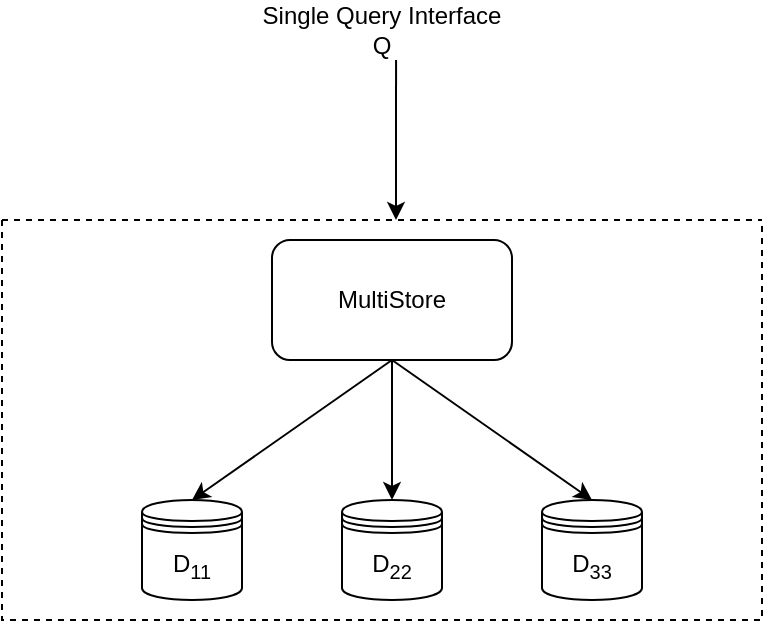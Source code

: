 <mxfile version="26.0.16" pages="3">
  <diagram name="multistore" id="DZIh1hOr0RlLYW9YiYBd">
    <mxGraphModel dx="1434" dy="797" grid="1" gridSize="10" guides="1" tooltips="1" connect="1" arrows="1" fold="1" page="1" pageScale="1" pageWidth="827" pageHeight="1169" math="0" shadow="0">
      <root>
        <mxCell id="0" />
        <mxCell id="1" parent="0" />
        <mxCell id="aA_UUMlLt1Lx7KBVaO8--1" value="D&lt;sub&gt;11&lt;/sub&gt;" style="shape=datastore;whiteSpace=wrap;html=1;" vertex="1" parent="1">
          <mxGeometry x="180" y="370" width="50" height="50" as="geometry" />
        </mxCell>
        <mxCell id="aA_UUMlLt1Lx7KBVaO8--2" value="D&lt;sub&gt;22&lt;/sub&gt;" style="shape=datastore;whiteSpace=wrap;html=1;" vertex="1" parent="1">
          <mxGeometry x="280" y="370" width="50" height="50" as="geometry" />
        </mxCell>
        <mxCell id="aA_UUMlLt1Lx7KBVaO8--3" value="D&lt;sub&gt;33&lt;/sub&gt;" style="shape=datastore;whiteSpace=wrap;html=1;" vertex="1" parent="1">
          <mxGeometry x="380" y="370" width="50" height="50" as="geometry" />
        </mxCell>
        <mxCell id="aA_UUMlLt1Lx7KBVaO8--4" value="MultiStore" style="rounded=1;whiteSpace=wrap;html=1;" vertex="1" parent="1">
          <mxGeometry x="245" y="240" width="120" height="60" as="geometry" />
        </mxCell>
        <mxCell id="aA_UUMlLt1Lx7KBVaO8--8" value="" style="endArrow=classic;html=1;rounded=0;exitX=0.5;exitY=1;exitDx=0;exitDy=0;" edge="1" parent="1" source="aA_UUMlLt1Lx7KBVaO8--4" target="aA_UUMlLt1Lx7KBVaO8--2">
          <mxGeometry width="50" height="50" relative="1" as="geometry">
            <mxPoint x="315" y="310" as="sourcePoint" />
            <mxPoint x="215" y="350" as="targetPoint" />
          </mxGeometry>
        </mxCell>
        <mxCell id="aA_UUMlLt1Lx7KBVaO8--9" value="" style="endArrow=classic;html=1;rounded=0;exitX=0.5;exitY=1;exitDx=0;exitDy=0;entryX=0.5;entryY=0;entryDx=0;entryDy=0;" edge="1" parent="1" source="aA_UUMlLt1Lx7KBVaO8--4" target="aA_UUMlLt1Lx7KBVaO8--3">
          <mxGeometry width="50" height="50" relative="1" as="geometry">
            <mxPoint x="315" y="310" as="sourcePoint" />
            <mxPoint x="215" y="350" as="targetPoint" />
          </mxGeometry>
        </mxCell>
        <mxCell id="aA_UUMlLt1Lx7KBVaO8--13" value="" style="endArrow=classic;html=1;rounded=0;exitX=0.5;exitY=1;exitDx=0;exitDy=0;entryX=0.5;entryY=0;entryDx=0;entryDy=0;" edge="1" parent="1" source="aA_UUMlLt1Lx7KBVaO8--4" target="aA_UUMlLt1Lx7KBVaO8--1">
          <mxGeometry width="50" height="50" relative="1" as="geometry">
            <mxPoint x="315" y="310" as="sourcePoint" />
            <mxPoint x="315" y="380" as="targetPoint" />
          </mxGeometry>
        </mxCell>
        <mxCell id="aA_UUMlLt1Lx7KBVaO8--21" value="" style="swimlane;startSize=0;dashed=1;" vertex="1" parent="1">
          <mxGeometry x="110" y="230" width="380" height="200" as="geometry" />
        </mxCell>
        <mxCell id="aA_UUMlLt1Lx7KBVaO8--22" value="" style="endArrow=classic;html=1;rounded=0;exitX=0.554;exitY=1;exitDx=0;exitDy=0;exitPerimeter=0;" edge="1" parent="1" source="aA_UUMlLt1Lx7KBVaO8--23">
          <mxGeometry width="50" height="50" relative="1" as="geometry">
            <mxPoint x="300" y="150" as="sourcePoint" />
            <mxPoint x="307" y="230" as="targetPoint" />
          </mxGeometry>
        </mxCell>
        <mxCell id="aA_UUMlLt1Lx7KBVaO8--23" value="Single Query Interface Q" style="text;html=1;align=center;verticalAlign=middle;whiteSpace=wrap;rounded=0;" vertex="1" parent="1">
          <mxGeometry x="235" y="120" width="130" height="30" as="geometry" />
        </mxCell>
      </root>
    </mxGraphModel>
  </diagram>
  <diagram id="lhk7mpK2bIM_U9Yz8yxY" name="polystore">
    <mxGraphModel dx="954" dy="621" grid="1" gridSize="10" guides="1" tooltips="1" connect="1" arrows="1" fold="1" page="1" pageScale="1" pageWidth="827" pageHeight="1169" math="0" shadow="0">
      <root>
        <mxCell id="0" />
        <mxCell id="1" parent="0" />
        <mxCell id="G9Ff6yw8qAi-hzXpC12S-1" value="D&lt;sub&gt;11&lt;/sub&gt;" style="shape=datastore;whiteSpace=wrap;html=1;fillColor=#f8cecc;strokeColor=#b85450;" parent="1" vertex="1">
          <mxGeometry x="180" y="370" width="50" height="50" as="geometry" />
        </mxCell>
        <mxCell id="G9Ff6yw8qAi-hzXpC12S-2" value="D&lt;sub&gt;22&lt;/sub&gt;" style="shape=datastore;whiteSpace=wrap;html=1;fillColor=#dae8fc;strokeColor=#6c8ebf;" parent="1" vertex="1">
          <mxGeometry x="280" y="370" width="50" height="50" as="geometry" />
        </mxCell>
        <mxCell id="G9Ff6yw8qAi-hzXpC12S-3" value="D&lt;sub&gt;33&lt;/sub&gt;" style="shape=datastore;whiteSpace=wrap;html=1;fillColor=#f5f5f5;fontColor=#333333;strokeColor=#666666;" parent="1" vertex="1">
          <mxGeometry x="380" y="370" width="50" height="50" as="geometry" />
        </mxCell>
        <mxCell id="G9Ff6yw8qAi-hzXpC12S-4" value="Polystore" style="rounded=1;whiteSpace=wrap;html=1;" parent="1" vertex="1">
          <mxGeometry x="245" y="240" width="120" height="60" as="geometry" />
        </mxCell>
        <mxCell id="G9Ff6yw8qAi-hzXpC12S-5" value="" style="endArrow=classic;html=1;rounded=0;exitX=0.5;exitY=1;exitDx=0;exitDy=0;fillColor=#dae8fc;strokeColor=#6c8ebf;" parent="1" source="G9Ff6yw8qAi-hzXpC12S-4" target="G9Ff6yw8qAi-hzXpC12S-2" edge="1">
          <mxGeometry width="50" height="50" relative="1" as="geometry">
            <mxPoint x="315" y="310" as="sourcePoint" />
            <mxPoint x="215" y="350" as="targetPoint" />
          </mxGeometry>
        </mxCell>
        <mxCell id="G9Ff6yw8qAi-hzXpC12S-6" value="" style="endArrow=classic;html=1;rounded=0;exitX=0.5;exitY=1;exitDx=0;exitDy=0;entryX=0.5;entryY=0;entryDx=0;entryDy=0;fillColor=#f5f5f5;strokeColor=#666666;" parent="1" source="G9Ff6yw8qAi-hzXpC12S-4" target="G9Ff6yw8qAi-hzXpC12S-3" edge="1">
          <mxGeometry width="50" height="50" relative="1" as="geometry">
            <mxPoint x="315" y="310" as="sourcePoint" />
            <mxPoint x="215" y="350" as="targetPoint" />
          </mxGeometry>
        </mxCell>
        <mxCell id="G9Ff6yw8qAi-hzXpC12S-7" value="" style="endArrow=classic;html=1;rounded=0;exitX=0.5;exitY=1;exitDx=0;exitDy=0;entryX=0.5;entryY=0;entryDx=0;entryDy=0;fillColor=#f8cecc;strokeColor=#b85450;" parent="1" source="G9Ff6yw8qAi-hzXpC12S-4" target="G9Ff6yw8qAi-hzXpC12S-1" edge="1">
          <mxGeometry width="50" height="50" relative="1" as="geometry">
            <mxPoint x="315" y="310" as="sourcePoint" />
            <mxPoint x="315" y="380" as="targetPoint" />
          </mxGeometry>
        </mxCell>
        <mxCell id="G9Ff6yw8qAi-hzXpC12S-8" value="" style="swimlane;startSize=0;dashed=1;" parent="1" vertex="1">
          <mxGeometry x="110" y="230" width="380" height="200" as="geometry" />
        </mxCell>
        <mxCell id="G9Ff6yw8qAi-hzXpC12S-9" value="" style="endArrow=classic;html=1;rounded=0;exitX=0.554;exitY=1;exitDx=0;exitDy=0;exitPerimeter=0;fillColor=#dae8fc;strokeColor=#6c8ebf;" parent="1" source="G9Ff6yw8qAi-hzXpC12S-10" edge="1">
          <mxGeometry width="50" height="50" relative="1" as="geometry">
            <mxPoint x="300" y="150" as="sourcePoint" />
            <mxPoint x="307" y="230" as="targetPoint" />
          </mxGeometry>
        </mxCell>
        <mxCell id="G9Ff6yw8qAi-hzXpC12S-10" value="Single Query Interface Q&lt;sub&gt;2&lt;/sub&gt;" style="text;html=1;align=center;verticalAlign=middle;whiteSpace=wrap;rounded=0;" parent="1" vertex="1">
          <mxGeometry x="235" y="120" width="130" height="30" as="geometry" />
        </mxCell>
        <mxCell id="G9Ff6yw8qAi-hzXpC12S-11" value="Single Query Interface Q&lt;sub&gt;1&lt;/sub&gt;" style="text;html=1;align=center;verticalAlign=middle;whiteSpace=wrap;rounded=0;" parent="1" vertex="1">
          <mxGeometry x="80" y="120" width="130" height="30" as="geometry" />
        </mxCell>
        <mxCell id="G9Ff6yw8qAi-hzXpC12S-12" value="Single Query Interface Q&lt;sub&gt;3&lt;/sub&gt;" style="text;html=1;align=center;verticalAlign=middle;whiteSpace=wrap;rounded=0;" parent="1" vertex="1">
          <mxGeometry x="400" y="120" width="130" height="30" as="geometry" />
        </mxCell>
        <mxCell id="G9Ff6yw8qAi-hzXpC12S-13" value="" style="endArrow=classic;html=1;rounded=0;exitX=0.5;exitY=1;exitDx=0;exitDy=0;entryX=0.5;entryY=0;entryDx=0;entryDy=0;fillColor=#f8cecc;strokeColor=#b85450;" parent="1" source="G9Ff6yw8qAi-hzXpC12S-11" target="G9Ff6yw8qAi-hzXpC12S-8" edge="1">
          <mxGeometry width="50" height="50" relative="1" as="geometry">
            <mxPoint x="390" y="430" as="sourcePoint" />
            <mxPoint x="440" y="380" as="targetPoint" />
          </mxGeometry>
        </mxCell>
        <mxCell id="G9Ff6yw8qAi-hzXpC12S-14" value="" style="endArrow=classic;html=1;rounded=0;exitX=0.5;exitY=1;exitDx=0;exitDy=0;fillColor=#f5f5f5;strokeColor=#666666;" parent="1" source="G9Ff6yw8qAi-hzXpC12S-12" edge="1">
          <mxGeometry width="50" height="50" relative="1" as="geometry">
            <mxPoint x="155" y="160" as="sourcePoint" />
            <mxPoint x="310" y="230" as="targetPoint" />
          </mxGeometry>
        </mxCell>
      </root>
    </mxGraphModel>
  </diagram>
  <diagram id="udVH1f-D_h_aseFdo2lt" name="architecture">
    <mxGraphModel dx="954" dy="674" grid="1" gridSize="10" guides="1" tooltips="1" connect="1" arrows="1" fold="1" page="1" pageScale="1" pageWidth="827" pageHeight="1169" math="0" shadow="0">
      <root>
        <mxCell id="0" />
        <mxCell id="1" parent="0" />
        <mxCell id="3KxeUDT5zALbC6nW0B35-22" style="edgeStyle=orthogonalEdgeStyle;rounded=0;orthogonalLoop=1;jettySize=auto;html=1;entryX=0.5;entryY=0;entryDx=0;entryDy=0;fillColor=#dae8fc;strokeColor=#6c8ebf;" edge="1" parent="1" source="3KxeUDT5zALbC6nW0B35-1" target="3KxeUDT5zALbC6nW0B35-2">
          <mxGeometry relative="1" as="geometry" />
        </mxCell>
        <mxCell id="3KxeUDT5zALbC6nW0B35-1" value="Dataset Analyzer" style="rounded=0;whiteSpace=wrap;html=1;fillColor=#dae8fc;strokeColor=#6c8ebf;" vertex="1" parent="1">
          <mxGeometry x="120" y="150" width="120" height="60" as="geometry" />
        </mxCell>
        <mxCell id="3KxeUDT5zALbC6nW0B35-13" style="edgeStyle=orthogonalEdgeStyle;rounded=0;orthogonalLoop=1;jettySize=auto;html=1;entryX=0;entryY=0.5;entryDx=0;entryDy=0;exitX=0.5;exitY=1;exitDx=0;exitDy=0;fillColor=#dae8fc;strokeColor=#6c8ebf;" edge="1" parent="1" source="3KxeUDT5zALbC6nW0B35-2" target="3KxeUDT5zALbC6nW0B35-8">
          <mxGeometry relative="1" as="geometry" />
        </mxCell>
        <mxCell id="3KxeUDT5zALbC6nW0B35-2" value="Feature Extraction" style="rounded=0;whiteSpace=wrap;html=1;fillColor=#dae8fc;strokeColor=#6c8ebf;" vertex="1" parent="1">
          <mxGeometry x="120" y="270" width="120" height="60" as="geometry" />
        </mxCell>
        <mxCell id="3KxeUDT5zALbC6nW0B35-5" value="" style="edgeStyle=orthogonalEdgeStyle;rounded=0;orthogonalLoop=1;jettySize=auto;html=1;fillColor=#ffe6cc;strokeColor=#d79b00;" edge="1" parent="1" source="3KxeUDT5zALbC6nW0B35-3" target="3KxeUDT5zALbC6nW0B35-4">
          <mxGeometry relative="1" as="geometry" />
        </mxCell>
        <mxCell id="3KxeUDT5zALbC6nW0B35-3" value="Datastore Analyzer" style="rounded=0;whiteSpace=wrap;html=1;fillColor=#ffe6cc;strokeColor=#d79b00;" vertex="1" parent="1">
          <mxGeometry x="320" y="150" width="120" height="60" as="geometry" />
        </mxCell>
        <mxCell id="3KxeUDT5zALbC6nW0B35-9" value="" style="edgeStyle=orthogonalEdgeStyle;rounded=0;orthogonalLoop=1;jettySize=auto;html=1;fillColor=#ffe6cc;strokeColor=#d79b00;" edge="1" parent="1" source="3KxeUDT5zALbC6nW0B35-4" target="3KxeUDT5zALbC6nW0B35-8">
          <mxGeometry relative="1" as="geometry" />
        </mxCell>
        <mxCell id="3KxeUDT5zALbC6nW0B35-4" value="Capability Profiling" style="rounded=0;whiteSpace=wrap;html=1;fillColor=#ffe6cc;strokeColor=#d79b00;" vertex="1" parent="1">
          <mxGeometry x="320" y="270" width="120" height="60" as="geometry" />
        </mxCell>
        <mxCell id="3KxeUDT5zALbC6nW0B35-25" style="edgeStyle=orthogonalEdgeStyle;rounded=0;orthogonalLoop=1;jettySize=auto;html=1;entryX=0.5;entryY=0;entryDx=0;entryDy=0;fillColor=#f8cecc;strokeColor=#b85450;" edge="1" parent="1" source="3KxeUDT5zALbC6nW0B35-6" target="3KxeUDT5zALbC6nW0B35-7">
          <mxGeometry relative="1" as="geometry" />
        </mxCell>
        <mxCell id="3KxeUDT5zALbC6nW0B35-6" value="Performance Metrics" style="rounded=0;whiteSpace=wrap;html=1;fillColor=#f8cecc;strokeColor=#b85450;" vertex="1" parent="1">
          <mxGeometry x="520" y="150" width="120" height="60" as="geometry" />
        </mxCell>
        <mxCell id="3KxeUDT5zALbC6nW0B35-12" style="edgeStyle=orthogonalEdgeStyle;rounded=0;orthogonalLoop=1;jettySize=auto;html=1;entryX=1;entryY=0.5;entryDx=0;entryDy=0;exitX=0.5;exitY=1;exitDx=0;exitDy=0;fillColor=#f8cecc;strokeColor=#b85450;" edge="1" parent="1" source="3KxeUDT5zALbC6nW0B35-7" target="3KxeUDT5zALbC6nW0B35-8">
          <mxGeometry relative="1" as="geometry" />
        </mxCell>
        <mxCell id="3KxeUDT5zALbC6nW0B35-7" value="Reassignment Trigger" style="rounded=0;whiteSpace=wrap;html=1;fillColor=#f8cecc;strokeColor=#b85450;" vertex="1" parent="1">
          <mxGeometry x="520" y="270" width="120" height="60" as="geometry" />
        </mxCell>
        <mxCell id="3KxeUDT5zALbC6nW0B35-17" style="edgeStyle=orthogonalEdgeStyle;rounded=0;orthogonalLoop=1;jettySize=auto;html=1;entryX=0.5;entryY=0;entryDx=0;entryDy=0;" edge="1" parent="1" source="3KxeUDT5zALbC6nW0B35-8" target="3KxeUDT5zALbC6nW0B35-14">
          <mxGeometry relative="1" as="geometry" />
        </mxCell>
        <mxCell id="3KxeUDT5zALbC6nW0B35-8" value="AI Matching&amp;nbsp;&lt;div&gt;Engine&lt;/div&gt;" style="rounded=0;whiteSpace=wrap;html=1;" vertex="1" parent="1">
          <mxGeometry x="320" y="390" width="120" height="60" as="geometry" />
        </mxCell>
        <mxCell id="3KxeUDT5zALbC6nW0B35-18" style="edgeStyle=orthogonalEdgeStyle;rounded=0;orthogonalLoop=1;jettySize=auto;html=1;entryX=0.5;entryY=0;entryDx=0;entryDy=0;" edge="1" parent="1" source="3KxeUDT5zALbC6nW0B35-14" target="3KxeUDT5zALbC6nW0B35-15">
          <mxGeometry relative="1" as="geometry" />
        </mxCell>
        <mxCell id="3KxeUDT5zALbC6nW0B35-14" value="&lt;div&gt;Assignment Generator&lt;/div&gt;" style="rounded=0;whiteSpace=wrap;html=1;" vertex="1" parent="1">
          <mxGeometry x="200" y="510" width="120" height="60" as="geometry" />
        </mxCell>
        <mxCell id="3KxeUDT5zALbC6nW0B35-19" style="edgeStyle=orthogonalEdgeStyle;rounded=0;orthogonalLoop=1;jettySize=auto;html=1;entryX=0;entryY=0.5;entryDx=0;entryDy=0;" edge="1" parent="1" source="3KxeUDT5zALbC6nW0B35-15" target="3KxeUDT5zALbC6nW0B35-16">
          <mxGeometry relative="1" as="geometry" />
        </mxCell>
        <mxCell id="3KxeUDT5zALbC6nW0B35-15" value="Assignment Implementation" style="rounded=0;whiteSpace=wrap;html=1;" vertex="1" parent="1">
          <mxGeometry x="200" y="630" width="120" height="60" as="geometry" />
        </mxCell>
        <mxCell id="3KxeUDT5zALbC6nW0B35-16" value="Feedback Loop" style="rounded=0;whiteSpace=wrap;html=1;" vertex="1" parent="1">
          <mxGeometry x="320" y="750" width="120" height="60" as="geometry" />
        </mxCell>
        <mxCell id="3KxeUDT5zALbC6nW0B35-21" value="" style="endArrow=classic;html=1;rounded=0;exitX=0.75;exitY=0;exitDx=0;exitDy=0;entryX=0.75;entryY=1;entryDx=0;entryDy=0;" edge="1" parent="1" source="3KxeUDT5zALbC6nW0B35-16" target="3KxeUDT5zALbC6nW0B35-8">
          <mxGeometry width="50" height="50" relative="1" as="geometry">
            <mxPoint x="390" y="550" as="sourcePoint" />
            <mxPoint x="440" y="500" as="targetPoint" />
          </mxGeometry>
        </mxCell>
        <mxCell id="3KxeUDT5zALbC6nW0B35-24" style="edgeStyle=orthogonalEdgeStyle;rounded=0;orthogonalLoop=1;jettySize=auto;html=1;entryX=0.5;entryY=0;entryDx=0;entryDy=0;fillColor=#f8cecc;strokeColor=#b85450;" edge="1" parent="1" source="3KxeUDT5zALbC6nW0B35-23" target="3KxeUDT5zALbC6nW0B35-6">
          <mxGeometry relative="1" as="geometry" />
        </mxCell>
        <mxCell id="3KxeUDT5zALbC6nW0B35-23" value="Monitoring Service" style="rounded=0;whiteSpace=wrap;html=1;fillColor=#f8cecc;strokeColor=#b85450;" vertex="1" parent="1">
          <mxGeometry x="520" y="30" width="120" height="60" as="geometry" />
        </mxCell>
      </root>
    </mxGraphModel>
  </diagram>
</mxfile>
